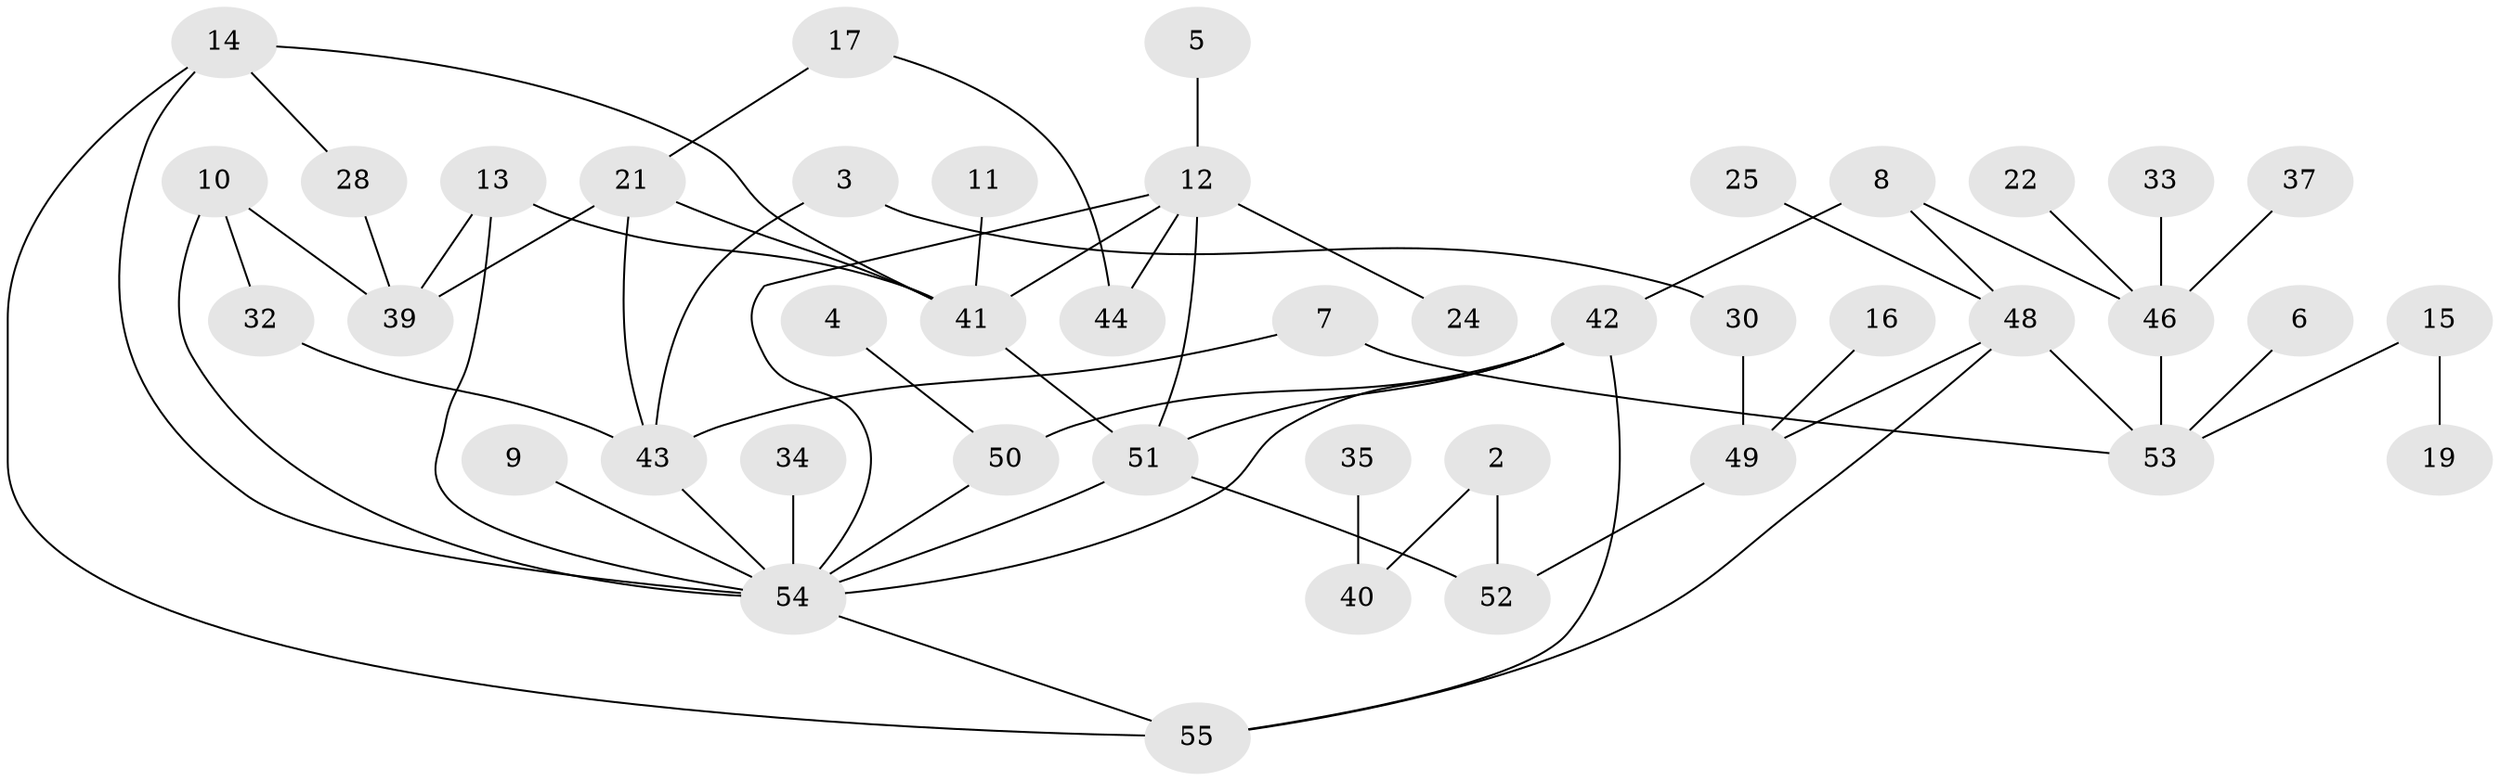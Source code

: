 // original degree distribution, {1: 0.2018348623853211, 2: 0.3486238532110092, 0: 0.10091743119266056, 4: 0.12844036697247707, 3: 0.1743119266055046, 6: 0.01834862385321101, 5: 0.01834862385321101, 7: 0.009174311926605505}
// Generated by graph-tools (version 1.1) at 2025/49/03/09/25 03:49:08]
// undirected, 43 vertices, 61 edges
graph export_dot {
graph [start="1"]
  node [color=gray90,style=filled];
  2;
  3;
  4;
  5;
  6;
  7;
  8;
  9;
  10;
  11;
  12;
  13;
  14;
  15;
  16;
  17;
  19;
  21;
  22;
  24;
  25;
  28;
  30;
  32;
  33;
  34;
  35;
  37;
  39;
  40;
  41;
  42;
  43;
  44;
  46;
  48;
  49;
  50;
  51;
  52;
  53;
  54;
  55;
  2 -- 40 [weight=1.0];
  2 -- 52 [weight=1.0];
  3 -- 30 [weight=1.0];
  3 -- 43 [weight=1.0];
  4 -- 50 [weight=1.0];
  5 -- 12 [weight=1.0];
  6 -- 53 [weight=1.0];
  7 -- 43 [weight=1.0];
  7 -- 53 [weight=1.0];
  8 -- 42 [weight=1.0];
  8 -- 46 [weight=1.0];
  8 -- 48 [weight=1.0];
  9 -- 54 [weight=1.0];
  10 -- 32 [weight=1.0];
  10 -- 39 [weight=1.0];
  10 -- 54 [weight=1.0];
  11 -- 41 [weight=1.0];
  12 -- 24 [weight=1.0];
  12 -- 41 [weight=1.0];
  12 -- 44 [weight=1.0];
  12 -- 51 [weight=1.0];
  12 -- 54 [weight=1.0];
  13 -- 39 [weight=1.0];
  13 -- 41 [weight=1.0];
  13 -- 54 [weight=1.0];
  14 -- 28 [weight=1.0];
  14 -- 41 [weight=1.0];
  14 -- 54 [weight=1.0];
  14 -- 55 [weight=1.0];
  15 -- 19 [weight=1.0];
  15 -- 53 [weight=1.0];
  16 -- 49 [weight=1.0];
  17 -- 21 [weight=1.0];
  17 -- 44 [weight=1.0];
  21 -- 39 [weight=1.0];
  21 -- 41 [weight=1.0];
  21 -- 43 [weight=1.0];
  22 -- 46 [weight=1.0];
  25 -- 48 [weight=1.0];
  28 -- 39 [weight=1.0];
  30 -- 49 [weight=2.0];
  32 -- 43 [weight=1.0];
  33 -- 46 [weight=2.0];
  34 -- 54 [weight=1.0];
  35 -- 40 [weight=1.0];
  37 -- 46 [weight=2.0];
  41 -- 51 [weight=1.0];
  42 -- 50 [weight=1.0];
  42 -- 51 [weight=1.0];
  42 -- 54 [weight=1.0];
  42 -- 55 [weight=1.0];
  43 -- 54 [weight=1.0];
  46 -- 53 [weight=1.0];
  48 -- 49 [weight=1.0];
  48 -- 53 [weight=1.0];
  48 -- 55 [weight=1.0];
  49 -- 52 [weight=1.0];
  50 -- 54 [weight=1.0];
  51 -- 52 [weight=1.0];
  51 -- 54 [weight=1.0];
  54 -- 55 [weight=1.0];
}
